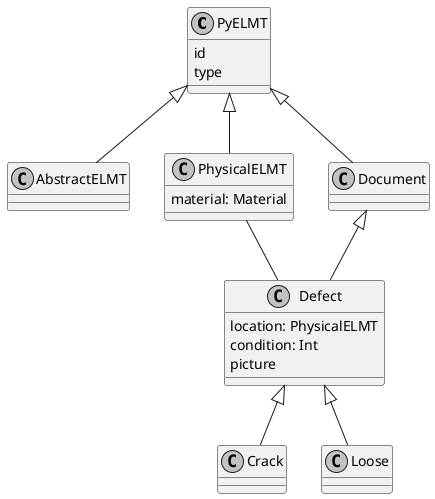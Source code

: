 @startuml

' left to right direction

skinparam shadowing false
skinparam monochrome true

class PyELMT{
    id
    type
}

class AbstractELMT{

}
PyELMT <|-- AbstractELMT

class PhysicalELMT{

    material: Material
}
PyELMT <|-- PhysicalELMT

class Document{

}

PyELMT <|-- Document

class Defect {
    location: PhysicalELMT
    condition: Int
    picture
}

PhysicalELMT -- Defect

Document <|-- Defect

class Crack {
}

class Loose {
}

Defect <|-- Crack
Defect <|-- Loose

@enduml

class FENode{
    x: Parameter
    y: Parameter
    z: Parameter
    tx: Parameter
    ty: Parameter
    tz: Parameter
    rx: Parameter
    ry: Parameter
    rz: Parameter
}
class Section{
    shape_node_list[]
}
class Material{
    type
    property_list[]: Parameter
}


AbstractELMT <|-- Section
AbstractELMT <|-- Material
AbstractELMT <|-- FENode


class Beam{
    fenode1: FENode
    fenode2: FENode
    section: Section
}
class Slab{
    fenode[]: FENode
    thickness: Parameter
}
class Volume{
    fenode[]: FENode
}
PhysicalELMT <|-- Beam
PhysicalELMT <|-- Slab
PhysicalELMT <|-- Volume